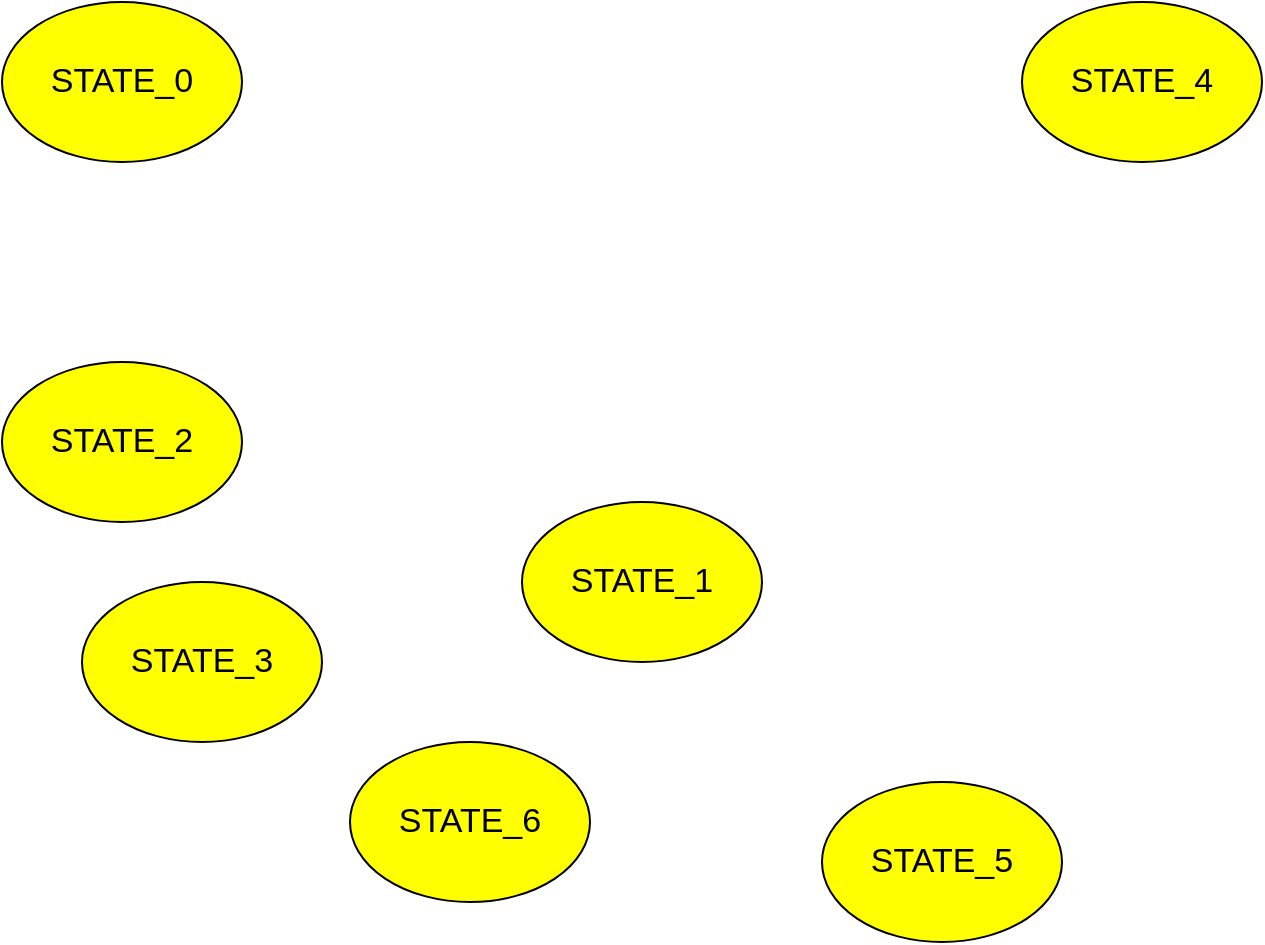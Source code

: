 <mxfile version="16.1.2" type="github">
  <diagram id="0D4NJpwZdEH8aAv-v3cR" name="Page-1">
    <mxGraphModel dx="1422" dy="762" grid="1" gridSize="10" guides="1" tooltips="1" connect="1" arrows="1" fold="1" page="1" pageScale="1" pageWidth="827" pageHeight="1169" math="0" shadow="0">
      <root>
        <mxCell id="0" />
        <mxCell id="1" parent="0" />
        <mxCell id="gHVcHHd8M71E_XIBqszA-6" value="STATE_1" style="ellipse;whiteSpace=wrap;html=1;fontSize=17;fillColor=#FFFF00;" vertex="1" parent="1">
          <mxGeometry x="380" y="350" width="120" height="80" as="geometry" />
        </mxCell>
        <mxCell id="gHVcHHd8M71E_XIBqszA-7" value="STATE_2" style="ellipse;whiteSpace=wrap;html=1;fontSize=17;fillColor=#FFFF00;" vertex="1" parent="1">
          <mxGeometry x="120" y="280" width="120" height="80" as="geometry" />
        </mxCell>
        <mxCell id="gHVcHHd8M71E_XIBqszA-9" value="STATE_0" style="ellipse;whiteSpace=wrap;html=1;fontSize=17;fillColor=#FFFF00;" vertex="1" parent="1">
          <mxGeometry x="120" y="100" width="120" height="80" as="geometry" />
        </mxCell>
        <mxCell id="gHVcHHd8M71E_XIBqszA-10" value="STATE_3" style="ellipse;whiteSpace=wrap;html=1;fontSize=17;fillColor=#FFFF00;" vertex="1" parent="1">
          <mxGeometry x="160" y="390" width="120" height="80" as="geometry" />
        </mxCell>
        <mxCell id="gHVcHHd8M71E_XIBqszA-11" value="STATE_4" style="ellipse;whiteSpace=wrap;html=1;fontSize=17;fillColor=#FFFF00;" vertex="1" parent="1">
          <mxGeometry x="630" y="100" width="120" height="80" as="geometry" />
        </mxCell>
        <mxCell id="gHVcHHd8M71E_XIBqszA-12" value="STATE_5" style="ellipse;whiteSpace=wrap;html=1;fontSize=17;fillColor=#FFFF00;" vertex="1" parent="1">
          <mxGeometry x="530" y="490" width="120" height="80" as="geometry" />
        </mxCell>
        <mxCell id="gHVcHHd8M71E_XIBqszA-13" value="STATE_6" style="ellipse;whiteSpace=wrap;html=1;fontSize=17;fillColor=#FFFF00;" vertex="1" parent="1">
          <mxGeometry x="294" y="470" width="120" height="80" as="geometry" />
        </mxCell>
      </root>
    </mxGraphModel>
  </diagram>
</mxfile>
